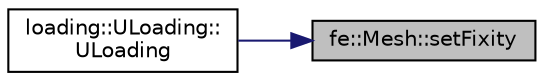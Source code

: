 digraph "fe::Mesh::setFixity"
{
 // LATEX_PDF_SIZE
  edge [fontname="Helvetica",fontsize="10",labelfontname="Helvetica",labelfontsize="10"];
  node [fontname="Helvetica",fontsize="10",shape=record];
  rankdir="RL";
  Node71 [label="fe::Mesh::setFixity",height=0.2,width=0.4,color="black", fillcolor="grey75", style="filled", fontcolor="black",tooltip="Set the fixity to free (0) or fixed (1)"];
  Node71 -> Node72 [dir="back",color="midnightblue",fontsize="10",style="solid",fontname="Helvetica"];
  Node72 [label="loading::ULoading::\lULoading",height=0.2,width=0.4,color="black", fillcolor="white", style="filled",URL="$classloading_1_1ULoading.html#ab6300ad294de4a5cb4a2868b25063bb0",tooltip="Constructor."];
}
